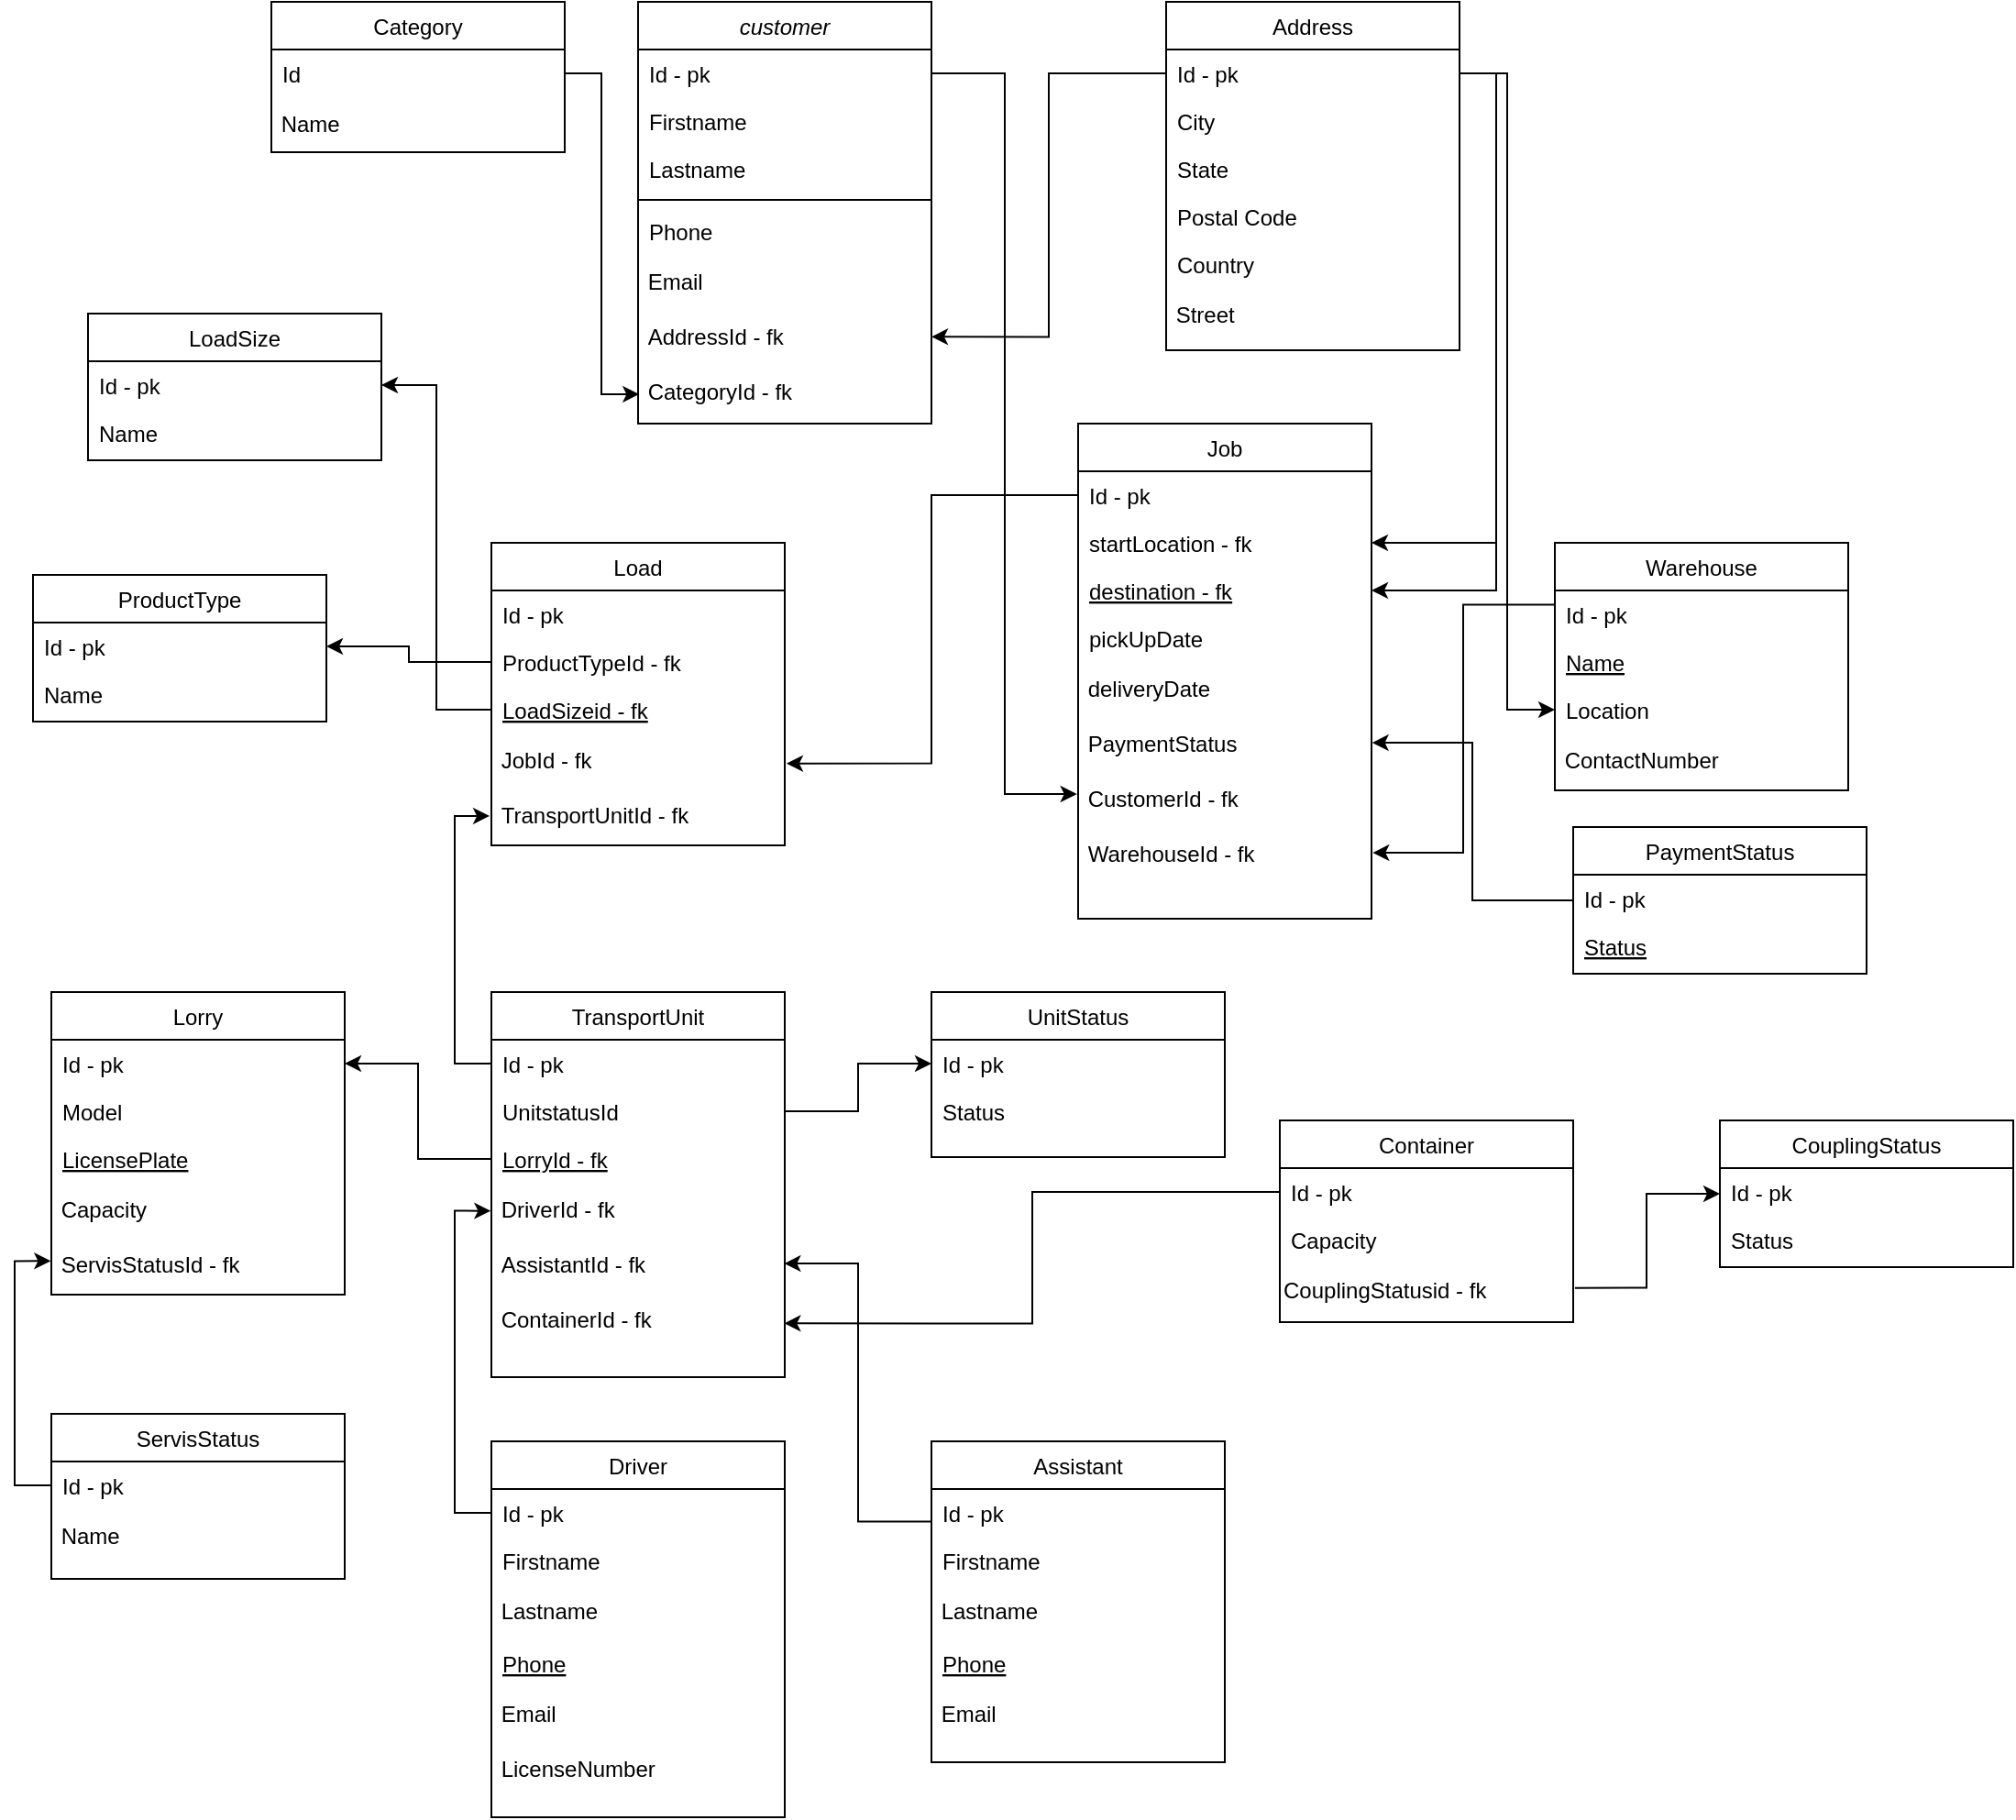<mxfile version="26.0.10">
  <diagram id="C5RBs43oDa-KdzZeNtuy" name="Page-1">
    <mxGraphModel dx="2418" dy="686" grid="1" gridSize="10" guides="1" tooltips="1" connect="1" arrows="1" fold="1" page="1" pageScale="1" pageWidth="827" pageHeight="1169" math="0" shadow="0">
      <root>
        <mxCell id="WIyWlLk6GJQsqaUBKTNV-0" />
        <mxCell id="WIyWlLk6GJQsqaUBKTNV-1" parent="WIyWlLk6GJQsqaUBKTNV-0" />
        <mxCell id="zkfFHV4jXpPFQw0GAbJ--0" value="customer" style="swimlane;fontStyle=2;align=center;verticalAlign=top;childLayout=stackLayout;horizontal=1;startSize=26;horizontalStack=0;resizeParent=1;resizeLast=0;collapsible=1;marginBottom=0;rounded=0;shadow=0;strokeWidth=1;" parent="WIyWlLk6GJQsqaUBKTNV-1" vertex="1">
          <mxGeometry x="220" y="120" width="160" height="230" as="geometry">
            <mxRectangle x="230" y="140" width="160" height="26" as="alternateBounds" />
          </mxGeometry>
        </mxCell>
        <mxCell id="zkfFHV4jXpPFQw0GAbJ--1" value="Id - pk" style="text;align=left;verticalAlign=top;spacingLeft=4;spacingRight=4;overflow=hidden;rotatable=0;points=[[0,0.5],[1,0.5]];portConstraint=eastwest;" parent="zkfFHV4jXpPFQw0GAbJ--0" vertex="1">
          <mxGeometry y="26" width="160" height="26" as="geometry" />
        </mxCell>
        <mxCell id="zkfFHV4jXpPFQw0GAbJ--2" value="Firstname" style="text;align=left;verticalAlign=top;spacingLeft=4;spacingRight=4;overflow=hidden;rotatable=0;points=[[0,0.5],[1,0.5]];portConstraint=eastwest;rounded=0;shadow=0;html=0;" parent="zkfFHV4jXpPFQw0GAbJ--0" vertex="1">
          <mxGeometry y="52" width="160" height="26" as="geometry" />
        </mxCell>
        <mxCell id="zkfFHV4jXpPFQw0GAbJ--3" value="Lastname" style="text;align=left;verticalAlign=top;spacingLeft=4;spacingRight=4;overflow=hidden;rotatable=0;points=[[0,0.5],[1,0.5]];portConstraint=eastwest;rounded=0;shadow=0;html=0;" parent="zkfFHV4jXpPFQw0GAbJ--0" vertex="1">
          <mxGeometry y="78" width="160" height="26" as="geometry" />
        </mxCell>
        <mxCell id="zkfFHV4jXpPFQw0GAbJ--4" value="" style="line;html=1;strokeWidth=1;align=left;verticalAlign=middle;spacingTop=-1;spacingLeft=3;spacingRight=3;rotatable=0;labelPosition=right;points=[];portConstraint=eastwest;" parent="zkfFHV4jXpPFQw0GAbJ--0" vertex="1">
          <mxGeometry y="104" width="160" height="8" as="geometry" />
        </mxCell>
        <mxCell id="zkfFHV4jXpPFQw0GAbJ--5" value="Phone" style="text;align=left;verticalAlign=top;spacingLeft=4;spacingRight=4;overflow=hidden;rotatable=0;points=[[0,0.5],[1,0.5]];portConstraint=eastwest;" parent="zkfFHV4jXpPFQw0GAbJ--0" vertex="1">
          <mxGeometry y="112" width="160" height="26" as="geometry" />
        </mxCell>
        <mxCell id="juiYzophOk_U21NJyqaB-0" value="&amp;nbsp;Email" style="text;html=1;align=left;verticalAlign=middle;resizable=0;points=[];autosize=1;strokeColor=none;fillColor=none;" parent="zkfFHV4jXpPFQw0GAbJ--0" vertex="1">
          <mxGeometry y="138" width="160" height="30" as="geometry" />
        </mxCell>
        <mxCell id="juiYzophOk_U21NJyqaB-4" value="&amp;nbsp;AddressId - fk" style="text;html=1;align=left;verticalAlign=middle;resizable=0;points=[];autosize=1;strokeColor=none;fillColor=none;" parent="zkfFHV4jXpPFQw0GAbJ--0" vertex="1">
          <mxGeometry y="168" width="160" height="30" as="geometry" />
        </mxCell>
        <mxCell id="juiYzophOk_U21NJyqaB-2" value="&amp;nbsp;CategoryId - fk" style="text;html=1;align=left;verticalAlign=middle;resizable=0;points=[];autosize=1;strokeColor=none;fillColor=none;" parent="zkfFHV4jXpPFQw0GAbJ--0" vertex="1">
          <mxGeometry y="198" width="160" height="30" as="geometry" />
        </mxCell>
        <mxCell id="zkfFHV4jXpPFQw0GAbJ--6" value="Job" style="swimlane;fontStyle=0;align=center;verticalAlign=top;childLayout=stackLayout;horizontal=1;startSize=26;horizontalStack=0;resizeParent=1;resizeLast=0;collapsible=1;marginBottom=0;rounded=0;shadow=0;strokeWidth=1;" parent="WIyWlLk6GJQsqaUBKTNV-1" vertex="1">
          <mxGeometry x="460" y="350" width="160" height="270" as="geometry">
            <mxRectangle x="130" y="380" width="160" height="26" as="alternateBounds" />
          </mxGeometry>
        </mxCell>
        <mxCell id="zkfFHV4jXpPFQw0GAbJ--7" value="Id - pk" style="text;align=left;verticalAlign=top;spacingLeft=4;spacingRight=4;overflow=hidden;rotatable=0;points=[[0,0.5],[1,0.5]];portConstraint=eastwest;" parent="zkfFHV4jXpPFQw0GAbJ--6" vertex="1">
          <mxGeometry y="26" width="160" height="26" as="geometry" />
        </mxCell>
        <mxCell id="zkfFHV4jXpPFQw0GAbJ--8" value="startLocation - fk" style="text;align=left;verticalAlign=top;spacingLeft=4;spacingRight=4;overflow=hidden;rotatable=0;points=[[0,0.5],[1,0.5]];portConstraint=eastwest;rounded=0;shadow=0;html=0;" parent="zkfFHV4jXpPFQw0GAbJ--6" vertex="1">
          <mxGeometry y="52" width="160" height="26" as="geometry" />
        </mxCell>
        <mxCell id="zkfFHV4jXpPFQw0GAbJ--10" value="destination - fk" style="text;align=left;verticalAlign=top;spacingLeft=4;spacingRight=4;overflow=hidden;rotatable=0;points=[[0,0.5],[1,0.5]];portConstraint=eastwest;fontStyle=4" parent="zkfFHV4jXpPFQw0GAbJ--6" vertex="1">
          <mxGeometry y="78" width="160" height="26" as="geometry" />
        </mxCell>
        <mxCell id="zkfFHV4jXpPFQw0GAbJ--11" value="pickUpDate" style="text;align=left;verticalAlign=top;spacingLeft=4;spacingRight=4;overflow=hidden;rotatable=0;points=[[0,0.5],[1,0.5]];portConstraint=eastwest;" parent="zkfFHV4jXpPFQw0GAbJ--6" vertex="1">
          <mxGeometry y="104" width="160" height="26" as="geometry" />
        </mxCell>
        <mxCell id="juiYzophOk_U21NJyqaB-10" value="&amp;nbsp;deliveryDate" style="text;html=1;align=left;verticalAlign=middle;resizable=0;points=[];autosize=1;strokeColor=none;fillColor=none;" parent="zkfFHV4jXpPFQw0GAbJ--6" vertex="1">
          <mxGeometry y="130" width="160" height="30" as="geometry" />
        </mxCell>
        <mxCell id="juiYzophOk_U21NJyqaB-12" value="&amp;nbsp;PaymentStatus" style="text;html=1;align=left;verticalAlign=middle;resizable=0;points=[];autosize=1;strokeColor=none;fillColor=none;" parent="zkfFHV4jXpPFQw0GAbJ--6" vertex="1">
          <mxGeometry y="160" width="160" height="30" as="geometry" />
        </mxCell>
        <mxCell id="juiYzophOk_U21NJyqaB-14" value="&amp;nbsp;CustomerId - fk" style="text;html=1;align=left;verticalAlign=middle;resizable=0;points=[];autosize=1;strokeColor=none;fillColor=none;" parent="zkfFHV4jXpPFQw0GAbJ--6" vertex="1">
          <mxGeometry y="190" width="160" height="30" as="geometry" />
        </mxCell>
        <mxCell id="juiYzophOk_U21NJyqaB-16" value="&amp;nbsp;WarehouseId - fk" style="text;html=1;align=left;verticalAlign=middle;resizable=0;points=[];autosize=1;strokeColor=none;fillColor=none;" parent="zkfFHV4jXpPFQw0GAbJ--6" vertex="1">
          <mxGeometry y="220" width="160" height="30" as="geometry" />
        </mxCell>
        <mxCell id="zkfFHV4jXpPFQw0GAbJ--13" value="Category" style="swimlane;fontStyle=0;align=center;verticalAlign=top;childLayout=stackLayout;horizontal=1;startSize=26;horizontalStack=0;resizeParent=1;resizeLast=0;collapsible=1;marginBottom=0;rounded=0;shadow=0;strokeWidth=1;" parent="WIyWlLk6GJQsqaUBKTNV-1" vertex="1">
          <mxGeometry x="20" y="120" width="160" height="82" as="geometry">
            <mxRectangle x="340" y="380" width="170" height="26" as="alternateBounds" />
          </mxGeometry>
        </mxCell>
        <mxCell id="zkfFHV4jXpPFQw0GAbJ--14" value="Id" style="text;align=left;verticalAlign=top;spacingLeft=4;spacingRight=4;overflow=hidden;rotatable=0;points=[[0,0.5],[1,0.5]];portConstraint=eastwest;" parent="zkfFHV4jXpPFQw0GAbJ--13" vertex="1">
          <mxGeometry y="26" width="160" height="26" as="geometry" />
        </mxCell>
        <mxCell id="juiYzophOk_U21NJyqaB-1" value="&amp;nbsp;Name" style="text;html=1;align=left;verticalAlign=middle;resizable=0;points=[];autosize=1;strokeColor=none;fillColor=none;" parent="zkfFHV4jXpPFQw0GAbJ--13" vertex="1">
          <mxGeometry y="52" width="160" height="30" as="geometry" />
        </mxCell>
        <mxCell id="zkfFHV4jXpPFQw0GAbJ--17" value="Address" style="swimlane;fontStyle=0;align=center;verticalAlign=top;childLayout=stackLayout;horizontal=1;startSize=26;horizontalStack=0;resizeParent=1;resizeLast=0;collapsible=1;marginBottom=0;rounded=0;shadow=0;strokeWidth=1;" parent="WIyWlLk6GJQsqaUBKTNV-1" vertex="1">
          <mxGeometry x="508" y="120" width="160" height="190" as="geometry">
            <mxRectangle x="550" y="140" width="160" height="26" as="alternateBounds" />
          </mxGeometry>
        </mxCell>
        <mxCell id="zkfFHV4jXpPFQw0GAbJ--18" value="Id - pk" style="text;align=left;verticalAlign=top;spacingLeft=4;spacingRight=4;overflow=hidden;rotatable=0;points=[[0,0.5],[1,0.5]];portConstraint=eastwest;" parent="zkfFHV4jXpPFQw0GAbJ--17" vertex="1">
          <mxGeometry y="26" width="160" height="26" as="geometry" />
        </mxCell>
        <mxCell id="zkfFHV4jXpPFQw0GAbJ--19" value="City" style="text;align=left;verticalAlign=top;spacingLeft=4;spacingRight=4;overflow=hidden;rotatable=0;points=[[0,0.5],[1,0.5]];portConstraint=eastwest;rounded=0;shadow=0;html=0;" parent="zkfFHV4jXpPFQw0GAbJ--17" vertex="1">
          <mxGeometry y="52" width="160" height="26" as="geometry" />
        </mxCell>
        <mxCell id="zkfFHV4jXpPFQw0GAbJ--20" value="State" style="text;align=left;verticalAlign=top;spacingLeft=4;spacingRight=4;overflow=hidden;rotatable=0;points=[[0,0.5],[1,0.5]];portConstraint=eastwest;rounded=0;shadow=0;html=0;" parent="zkfFHV4jXpPFQw0GAbJ--17" vertex="1">
          <mxGeometry y="78" width="160" height="26" as="geometry" />
        </mxCell>
        <mxCell id="zkfFHV4jXpPFQw0GAbJ--21" value="Postal Code" style="text;align=left;verticalAlign=top;spacingLeft=4;spacingRight=4;overflow=hidden;rotatable=0;points=[[0,0.5],[1,0.5]];portConstraint=eastwest;rounded=0;shadow=0;html=0;" parent="zkfFHV4jXpPFQw0GAbJ--17" vertex="1">
          <mxGeometry y="104" width="160" height="26" as="geometry" />
        </mxCell>
        <mxCell id="zkfFHV4jXpPFQw0GAbJ--22" value="Country" style="text;align=left;verticalAlign=top;spacingLeft=4;spacingRight=4;overflow=hidden;rotatable=0;points=[[0,0.5],[1,0.5]];portConstraint=eastwest;rounded=0;shadow=0;html=0;" parent="zkfFHV4jXpPFQw0GAbJ--17" vertex="1">
          <mxGeometry y="130" width="160" height="26" as="geometry" />
        </mxCell>
        <mxCell id="juiYzophOk_U21NJyqaB-13" value="&amp;nbsp;Street" style="text;html=1;align=left;verticalAlign=middle;resizable=0;points=[];autosize=1;strokeColor=none;fillColor=none;" parent="zkfFHV4jXpPFQw0GAbJ--17" vertex="1">
          <mxGeometry y="156" width="160" height="30" as="geometry" />
        </mxCell>
        <mxCell id="juiYzophOk_U21NJyqaB-6" style="edgeStyle=orthogonalEdgeStyle;rounded=0;orthogonalLoop=1;jettySize=auto;html=1;exitX=1;exitY=0.5;exitDx=0;exitDy=0;entryX=0.004;entryY=0.533;entryDx=0;entryDy=0;entryPerimeter=0;" parent="WIyWlLk6GJQsqaUBKTNV-1" source="zkfFHV4jXpPFQw0GAbJ--14" target="juiYzophOk_U21NJyqaB-2" edge="1">
          <mxGeometry relative="1" as="geometry" />
        </mxCell>
        <mxCell id="juiYzophOk_U21NJyqaB-7" style="edgeStyle=orthogonalEdgeStyle;rounded=0;orthogonalLoop=1;jettySize=auto;html=1;exitX=0;exitY=0.5;exitDx=0;exitDy=0;entryX=1;entryY=0.489;entryDx=0;entryDy=0;entryPerimeter=0;" parent="WIyWlLk6GJQsqaUBKTNV-1" source="zkfFHV4jXpPFQw0GAbJ--18" target="juiYzophOk_U21NJyqaB-4" edge="1">
          <mxGeometry relative="1" as="geometry" />
        </mxCell>
        <mxCell id="juiYzophOk_U21NJyqaB-8" style="edgeStyle=orthogonalEdgeStyle;rounded=0;orthogonalLoop=1;jettySize=auto;html=1;exitX=1;exitY=0.5;exitDx=0;exitDy=0;entryX=1;entryY=0.5;entryDx=0;entryDy=0;" parent="WIyWlLk6GJQsqaUBKTNV-1" source="zkfFHV4jXpPFQw0GAbJ--18" target="zkfFHV4jXpPFQw0GAbJ--8" edge="1">
          <mxGeometry relative="1" as="geometry" />
        </mxCell>
        <mxCell id="juiYzophOk_U21NJyqaB-9" style="edgeStyle=orthogonalEdgeStyle;rounded=0;orthogonalLoop=1;jettySize=auto;html=1;exitX=1;exitY=0.5;exitDx=0;exitDy=0;entryX=1;entryY=0.5;entryDx=0;entryDy=0;" parent="WIyWlLk6GJQsqaUBKTNV-1" source="zkfFHV4jXpPFQw0GAbJ--18" target="zkfFHV4jXpPFQw0GAbJ--10" edge="1">
          <mxGeometry relative="1" as="geometry" />
        </mxCell>
        <mxCell id="juiYzophOk_U21NJyqaB-15" style="edgeStyle=orthogonalEdgeStyle;rounded=0;orthogonalLoop=1;jettySize=auto;html=1;exitX=1;exitY=0.5;exitDx=0;exitDy=0;entryX=-0.004;entryY=0.4;entryDx=0;entryDy=0;entryPerimeter=0;" parent="WIyWlLk6GJQsqaUBKTNV-1" source="zkfFHV4jXpPFQw0GAbJ--1" target="juiYzophOk_U21NJyqaB-14" edge="1">
          <mxGeometry relative="1" as="geometry" />
        </mxCell>
        <mxCell id="juiYzophOk_U21NJyqaB-17" value="Warehouse" style="swimlane;fontStyle=0;align=center;verticalAlign=top;childLayout=stackLayout;horizontal=1;startSize=26;horizontalStack=0;resizeParent=1;resizeLast=0;collapsible=1;marginBottom=0;rounded=0;shadow=0;strokeWidth=1;" parent="WIyWlLk6GJQsqaUBKTNV-1" vertex="1">
          <mxGeometry x="720" y="415" width="160" height="135" as="geometry">
            <mxRectangle x="130" y="380" width="160" height="26" as="alternateBounds" />
          </mxGeometry>
        </mxCell>
        <mxCell id="juiYzophOk_U21NJyqaB-19" value="Id - pk" style="text;align=left;verticalAlign=top;spacingLeft=4;spacingRight=4;overflow=hidden;rotatable=0;points=[[0,0.5],[1,0.5]];portConstraint=eastwest;rounded=0;shadow=0;html=0;" parent="juiYzophOk_U21NJyqaB-17" vertex="1">
          <mxGeometry y="26" width="160" height="26" as="geometry" />
        </mxCell>
        <mxCell id="juiYzophOk_U21NJyqaB-20" value="Name" style="text;align=left;verticalAlign=top;spacingLeft=4;spacingRight=4;overflow=hidden;rotatable=0;points=[[0,0.5],[1,0.5]];portConstraint=eastwest;fontStyle=4" parent="juiYzophOk_U21NJyqaB-17" vertex="1">
          <mxGeometry y="52" width="160" height="26" as="geometry" />
        </mxCell>
        <mxCell id="juiYzophOk_U21NJyqaB-21" value="Location" style="text;align=left;verticalAlign=top;spacingLeft=4;spacingRight=4;overflow=hidden;rotatable=0;points=[[0,0.5],[1,0.5]];portConstraint=eastwest;" parent="juiYzophOk_U21NJyqaB-17" vertex="1">
          <mxGeometry y="78" width="160" height="26" as="geometry" />
        </mxCell>
        <mxCell id="juiYzophOk_U21NJyqaB-23" value="&amp;nbsp;ContactNumber" style="text;html=1;align=left;verticalAlign=middle;resizable=0;points=[];autosize=1;strokeColor=none;fillColor=none;" parent="juiYzophOk_U21NJyqaB-17" vertex="1">
          <mxGeometry y="104" width="160" height="30" as="geometry" />
        </mxCell>
        <mxCell id="juiYzophOk_U21NJyqaB-30" style="edgeStyle=orthogonalEdgeStyle;rounded=0;orthogonalLoop=1;jettySize=auto;html=1;exitX=0;exitY=0.25;exitDx=0;exitDy=0;entryX=1.004;entryY=0.467;entryDx=0;entryDy=0;entryPerimeter=0;" parent="WIyWlLk6GJQsqaUBKTNV-1" source="juiYzophOk_U21NJyqaB-17" target="juiYzophOk_U21NJyqaB-16" edge="1">
          <mxGeometry relative="1" as="geometry" />
        </mxCell>
        <mxCell id="juiYzophOk_U21NJyqaB-31" style="edgeStyle=orthogonalEdgeStyle;rounded=0;orthogonalLoop=1;jettySize=auto;html=1;exitX=1;exitY=0.5;exitDx=0;exitDy=0;entryX=0;entryY=0.5;entryDx=0;entryDy=0;" parent="WIyWlLk6GJQsqaUBKTNV-1" source="zkfFHV4jXpPFQw0GAbJ--18" target="juiYzophOk_U21NJyqaB-21" edge="1">
          <mxGeometry relative="1" as="geometry" />
        </mxCell>
        <mxCell id="juiYzophOk_U21NJyqaB-32" value="Load" style="swimlane;fontStyle=0;align=center;verticalAlign=top;childLayout=stackLayout;horizontal=1;startSize=26;horizontalStack=0;resizeParent=1;resizeLast=0;collapsible=1;marginBottom=0;rounded=0;shadow=0;strokeWidth=1;" parent="WIyWlLk6GJQsqaUBKTNV-1" vertex="1">
          <mxGeometry x="140" y="415" width="160" height="165" as="geometry">
            <mxRectangle x="130" y="380" width="160" height="26" as="alternateBounds" />
          </mxGeometry>
        </mxCell>
        <mxCell id="juiYzophOk_U21NJyqaB-33" value="Id - pk" style="text;align=left;verticalAlign=top;spacingLeft=4;spacingRight=4;overflow=hidden;rotatable=0;points=[[0,0.5],[1,0.5]];portConstraint=eastwest;" parent="juiYzophOk_U21NJyqaB-32" vertex="1">
          <mxGeometry y="26" width="160" height="26" as="geometry" />
        </mxCell>
        <mxCell id="juiYzophOk_U21NJyqaB-34" value="ProductTypeId - fk" style="text;align=left;verticalAlign=top;spacingLeft=4;spacingRight=4;overflow=hidden;rotatable=0;points=[[0,0.5],[1,0.5]];portConstraint=eastwest;rounded=0;shadow=0;html=0;" parent="juiYzophOk_U21NJyqaB-32" vertex="1">
          <mxGeometry y="52" width="160" height="26" as="geometry" />
        </mxCell>
        <mxCell id="juiYzophOk_U21NJyqaB-35" value="LoadSizeid - fk" style="text;align=left;verticalAlign=top;spacingLeft=4;spacingRight=4;overflow=hidden;rotatable=0;points=[[0,0.5],[1,0.5]];portConstraint=eastwest;fontStyle=4" parent="juiYzophOk_U21NJyqaB-32" vertex="1">
          <mxGeometry y="78" width="160" height="26" as="geometry" />
        </mxCell>
        <mxCell id="juiYzophOk_U21NJyqaB-55" value="&amp;nbsp;JobId - fk" style="text;html=1;align=left;verticalAlign=middle;resizable=0;points=[];autosize=1;strokeColor=none;fillColor=none;" parent="juiYzophOk_U21NJyqaB-32" vertex="1">
          <mxGeometry y="104" width="160" height="30" as="geometry" />
        </mxCell>
        <mxCell id="juiYzophOk_U21NJyqaB-58" value="&amp;nbsp;TransportUnitId - fk" style="text;html=1;align=left;verticalAlign=middle;resizable=0;points=[];autosize=1;strokeColor=none;fillColor=none;" parent="juiYzophOk_U21NJyqaB-32" vertex="1">
          <mxGeometry y="134" width="160" height="30" as="geometry" />
        </mxCell>
        <mxCell id="juiYzophOk_U21NJyqaB-42" value="ProductType" style="swimlane;fontStyle=0;align=center;verticalAlign=top;childLayout=stackLayout;horizontal=1;startSize=26;horizontalStack=0;resizeParent=1;resizeLast=0;collapsible=1;marginBottom=0;rounded=0;shadow=0;strokeWidth=1;" parent="WIyWlLk6GJQsqaUBKTNV-1" vertex="1">
          <mxGeometry x="-110" y="432.5" width="160" height="80" as="geometry">
            <mxRectangle x="130" y="380" width="160" height="26" as="alternateBounds" />
          </mxGeometry>
        </mxCell>
        <mxCell id="juiYzophOk_U21NJyqaB-43" value="Id - pk" style="text;align=left;verticalAlign=top;spacingLeft=4;spacingRight=4;overflow=hidden;rotatable=0;points=[[0,0.5],[1,0.5]];portConstraint=eastwest;" parent="juiYzophOk_U21NJyqaB-42" vertex="1">
          <mxGeometry y="26" width="160" height="26" as="geometry" />
        </mxCell>
        <mxCell id="juiYzophOk_U21NJyqaB-44" value="Name" style="text;align=left;verticalAlign=top;spacingLeft=4;spacingRight=4;overflow=hidden;rotatable=0;points=[[0,0.5],[1,0.5]];portConstraint=eastwest;rounded=0;shadow=0;html=0;" parent="juiYzophOk_U21NJyqaB-42" vertex="1">
          <mxGeometry y="52" width="160" height="26" as="geometry" />
        </mxCell>
        <mxCell id="juiYzophOk_U21NJyqaB-48" style="edgeStyle=orthogonalEdgeStyle;rounded=0;orthogonalLoop=1;jettySize=auto;html=1;exitX=0;exitY=0.5;exitDx=0;exitDy=0;entryX=1;entryY=0.5;entryDx=0;entryDy=0;" parent="WIyWlLk6GJQsqaUBKTNV-1" source="juiYzophOk_U21NJyqaB-34" target="juiYzophOk_U21NJyqaB-43" edge="1">
          <mxGeometry relative="1" as="geometry" />
        </mxCell>
        <mxCell id="juiYzophOk_U21NJyqaB-49" value="LoadSize" style="swimlane;fontStyle=0;align=center;verticalAlign=top;childLayout=stackLayout;horizontal=1;startSize=26;horizontalStack=0;resizeParent=1;resizeLast=0;collapsible=1;marginBottom=0;rounded=0;shadow=0;strokeWidth=1;" parent="WIyWlLk6GJQsqaUBKTNV-1" vertex="1">
          <mxGeometry x="-80" y="290" width="160" height="80" as="geometry">
            <mxRectangle x="130" y="380" width="160" height="26" as="alternateBounds" />
          </mxGeometry>
        </mxCell>
        <mxCell id="juiYzophOk_U21NJyqaB-50" value="Id - pk" style="text;align=left;verticalAlign=top;spacingLeft=4;spacingRight=4;overflow=hidden;rotatable=0;points=[[0,0.5],[1,0.5]];portConstraint=eastwest;" parent="juiYzophOk_U21NJyqaB-49" vertex="1">
          <mxGeometry y="26" width="160" height="26" as="geometry" />
        </mxCell>
        <mxCell id="juiYzophOk_U21NJyqaB-51" value="Name" style="text;align=left;verticalAlign=top;spacingLeft=4;spacingRight=4;overflow=hidden;rotatable=0;points=[[0,0.5],[1,0.5]];portConstraint=eastwest;rounded=0;shadow=0;html=0;" parent="juiYzophOk_U21NJyqaB-49" vertex="1">
          <mxGeometry y="52" width="160" height="26" as="geometry" />
        </mxCell>
        <mxCell id="juiYzophOk_U21NJyqaB-56" style="edgeStyle=orthogonalEdgeStyle;rounded=0;orthogonalLoop=1;jettySize=auto;html=1;exitX=0;exitY=0.5;exitDx=0;exitDy=0;entryX=1.006;entryY=0.544;entryDx=0;entryDy=0;entryPerimeter=0;" parent="WIyWlLk6GJQsqaUBKTNV-1" source="zkfFHV4jXpPFQw0GAbJ--7" target="juiYzophOk_U21NJyqaB-55" edge="1">
          <mxGeometry relative="1" as="geometry" />
        </mxCell>
        <mxCell id="juiYzophOk_U21NJyqaB-57" style="edgeStyle=orthogonalEdgeStyle;rounded=0;orthogonalLoop=1;jettySize=auto;html=1;exitX=0;exitY=0.5;exitDx=0;exitDy=0;entryX=1;entryY=0.5;entryDx=0;entryDy=0;" parent="WIyWlLk6GJQsqaUBKTNV-1" source="juiYzophOk_U21NJyqaB-35" target="juiYzophOk_U21NJyqaB-50" edge="1">
          <mxGeometry relative="1" as="geometry" />
        </mxCell>
        <mxCell id="juiYzophOk_U21NJyqaB-60" value="TransportUnit" style="swimlane;fontStyle=0;align=center;verticalAlign=top;childLayout=stackLayout;horizontal=1;startSize=26;horizontalStack=0;resizeParent=1;resizeLast=0;collapsible=1;marginBottom=0;rounded=0;shadow=0;strokeWidth=1;" parent="WIyWlLk6GJQsqaUBKTNV-1" vertex="1">
          <mxGeometry x="140" y="660" width="160" height="210" as="geometry">
            <mxRectangle x="130" y="380" width="160" height="26" as="alternateBounds" />
          </mxGeometry>
        </mxCell>
        <mxCell id="juiYzophOk_U21NJyqaB-61" value="Id - pk" style="text;align=left;verticalAlign=top;spacingLeft=4;spacingRight=4;overflow=hidden;rotatable=0;points=[[0,0.5],[1,0.5]];portConstraint=eastwest;" parent="juiYzophOk_U21NJyqaB-60" vertex="1">
          <mxGeometry y="26" width="160" height="26" as="geometry" />
        </mxCell>
        <mxCell id="juiYzophOk_U21NJyqaB-62" value="UnitstatusId" style="text;align=left;verticalAlign=top;spacingLeft=4;spacingRight=4;overflow=hidden;rotatable=0;points=[[0,0.5],[1,0.5]];portConstraint=eastwest;rounded=0;shadow=0;html=0;" parent="juiYzophOk_U21NJyqaB-60" vertex="1">
          <mxGeometry y="52" width="160" height="26" as="geometry" />
        </mxCell>
        <mxCell id="juiYzophOk_U21NJyqaB-63" value="LorryId - fk" style="text;align=left;verticalAlign=top;spacingLeft=4;spacingRight=4;overflow=hidden;rotatable=0;points=[[0,0.5],[1,0.5]];portConstraint=eastwest;fontStyle=4" parent="juiYzophOk_U21NJyqaB-60" vertex="1">
          <mxGeometry y="78" width="160" height="26" as="geometry" />
        </mxCell>
        <mxCell id="juiYzophOk_U21NJyqaB-64" value="&amp;nbsp;DriverId - fk" style="text;html=1;align=left;verticalAlign=middle;resizable=0;points=[];autosize=1;strokeColor=none;fillColor=none;" parent="juiYzophOk_U21NJyqaB-60" vertex="1">
          <mxGeometry y="104" width="160" height="30" as="geometry" />
        </mxCell>
        <mxCell id="juiYzophOk_U21NJyqaB-65" value="&amp;nbsp;AssistantId - fk" style="text;html=1;align=left;verticalAlign=middle;resizable=0;points=[];autosize=1;strokeColor=none;fillColor=none;" parent="juiYzophOk_U21NJyqaB-60" vertex="1">
          <mxGeometry y="134" width="160" height="30" as="geometry" />
        </mxCell>
        <mxCell id="juiYzophOk_U21NJyqaB-123" value="&amp;nbsp;ContainerId - fk" style="text;html=1;align=left;verticalAlign=middle;resizable=0;points=[];autosize=1;strokeColor=none;fillColor=none;" parent="juiYzophOk_U21NJyqaB-60" vertex="1">
          <mxGeometry y="164" width="160" height="30" as="geometry" />
        </mxCell>
        <mxCell id="juiYzophOk_U21NJyqaB-67" value="UnitStatus" style="swimlane;fontStyle=0;align=center;verticalAlign=top;childLayout=stackLayout;horizontal=1;startSize=26;horizontalStack=0;resizeParent=1;resizeLast=0;collapsible=1;marginBottom=0;rounded=0;shadow=0;strokeWidth=1;" parent="WIyWlLk6GJQsqaUBKTNV-1" vertex="1">
          <mxGeometry x="380" y="660" width="160" height="90" as="geometry">
            <mxRectangle x="130" y="380" width="160" height="26" as="alternateBounds" />
          </mxGeometry>
        </mxCell>
        <mxCell id="juiYzophOk_U21NJyqaB-68" value="Id - pk" style="text;align=left;verticalAlign=top;spacingLeft=4;spacingRight=4;overflow=hidden;rotatable=0;points=[[0,0.5],[1,0.5]];portConstraint=eastwest;" parent="juiYzophOk_U21NJyqaB-67" vertex="1">
          <mxGeometry y="26" width="160" height="26" as="geometry" />
        </mxCell>
        <mxCell id="juiYzophOk_U21NJyqaB-69" value="Status" style="text;align=left;verticalAlign=top;spacingLeft=4;spacingRight=4;overflow=hidden;rotatable=0;points=[[0,0.5],[1,0.5]];portConstraint=eastwest;rounded=0;shadow=0;html=0;" parent="juiYzophOk_U21NJyqaB-67" vertex="1">
          <mxGeometry y="52" width="160" height="26" as="geometry" />
        </mxCell>
        <mxCell id="juiYzophOk_U21NJyqaB-74" style="edgeStyle=orthogonalEdgeStyle;rounded=0;orthogonalLoop=1;jettySize=auto;html=1;exitX=1;exitY=0.5;exitDx=0;exitDy=0;entryX=0;entryY=0.5;entryDx=0;entryDy=0;" parent="WIyWlLk6GJQsqaUBKTNV-1" source="juiYzophOk_U21NJyqaB-62" target="juiYzophOk_U21NJyqaB-68" edge="1">
          <mxGeometry relative="1" as="geometry" />
        </mxCell>
        <mxCell id="juiYzophOk_U21NJyqaB-76" value="Lorry" style="swimlane;fontStyle=0;align=center;verticalAlign=top;childLayout=stackLayout;horizontal=1;startSize=26;horizontalStack=0;resizeParent=1;resizeLast=0;collapsible=1;marginBottom=0;rounded=0;shadow=0;strokeWidth=1;" parent="WIyWlLk6GJQsqaUBKTNV-1" vertex="1">
          <mxGeometry x="-100" y="660" width="160" height="165" as="geometry">
            <mxRectangle x="130" y="380" width="160" height="26" as="alternateBounds" />
          </mxGeometry>
        </mxCell>
        <mxCell id="juiYzophOk_U21NJyqaB-77" value="Id - pk" style="text;align=left;verticalAlign=top;spacingLeft=4;spacingRight=4;overflow=hidden;rotatable=0;points=[[0,0.5],[1,0.5]];portConstraint=eastwest;" parent="juiYzophOk_U21NJyqaB-76" vertex="1">
          <mxGeometry y="26" width="160" height="26" as="geometry" />
        </mxCell>
        <mxCell id="juiYzophOk_U21NJyqaB-78" value="Model" style="text;align=left;verticalAlign=top;spacingLeft=4;spacingRight=4;overflow=hidden;rotatable=0;points=[[0,0.5],[1,0.5]];portConstraint=eastwest;rounded=0;shadow=0;html=0;" parent="juiYzophOk_U21NJyqaB-76" vertex="1">
          <mxGeometry y="52" width="160" height="26" as="geometry" />
        </mxCell>
        <mxCell id="juiYzophOk_U21NJyqaB-79" value="LicensePlate" style="text;align=left;verticalAlign=top;spacingLeft=4;spacingRight=4;overflow=hidden;rotatable=0;points=[[0,0.5],[1,0.5]];portConstraint=eastwest;fontStyle=4" parent="juiYzophOk_U21NJyqaB-76" vertex="1">
          <mxGeometry y="78" width="160" height="26" as="geometry" />
        </mxCell>
        <mxCell id="juiYzophOk_U21NJyqaB-80" value="&amp;nbsp;Capacity" style="text;html=1;align=left;verticalAlign=middle;resizable=0;points=[];autosize=1;strokeColor=none;fillColor=none;" parent="juiYzophOk_U21NJyqaB-76" vertex="1">
          <mxGeometry y="104" width="160" height="30" as="geometry" />
        </mxCell>
        <mxCell id="juiYzophOk_U21NJyqaB-81" value="&amp;nbsp;ServisStatusId - fk" style="text;html=1;align=left;verticalAlign=middle;resizable=0;points=[];autosize=1;strokeColor=none;fillColor=none;" parent="juiYzophOk_U21NJyqaB-76" vertex="1">
          <mxGeometry y="134" width="160" height="30" as="geometry" />
        </mxCell>
        <mxCell id="juiYzophOk_U21NJyqaB-83" value="ServisStatus" style="swimlane;fontStyle=0;align=center;verticalAlign=top;childLayout=stackLayout;horizontal=1;startSize=26;horizontalStack=0;resizeParent=1;resizeLast=0;collapsible=1;marginBottom=0;rounded=0;shadow=0;strokeWidth=1;" parent="WIyWlLk6GJQsqaUBKTNV-1" vertex="1">
          <mxGeometry x="-100" y="890" width="160" height="90" as="geometry">
            <mxRectangle x="130" y="380" width="160" height="26" as="alternateBounds" />
          </mxGeometry>
        </mxCell>
        <mxCell id="juiYzophOk_U21NJyqaB-84" value="Id - pk" style="text;align=left;verticalAlign=top;spacingLeft=4;spacingRight=4;overflow=hidden;rotatable=0;points=[[0,0.5],[1,0.5]];portConstraint=eastwest;" parent="juiYzophOk_U21NJyqaB-83" vertex="1">
          <mxGeometry y="26" width="160" height="26" as="geometry" />
        </mxCell>
        <mxCell id="juiYzophOk_U21NJyqaB-88" value="&amp;nbsp;Name" style="text;html=1;align=left;verticalAlign=middle;resizable=0;points=[];autosize=1;strokeColor=none;fillColor=none;" parent="juiYzophOk_U21NJyqaB-83" vertex="1">
          <mxGeometry y="52" width="160" height="30" as="geometry" />
        </mxCell>
        <mxCell id="juiYzophOk_U21NJyqaB-90" style="edgeStyle=orthogonalEdgeStyle;rounded=0;orthogonalLoop=1;jettySize=auto;html=1;exitX=0;exitY=0.5;exitDx=0;exitDy=0;entryX=-0.002;entryY=0.422;entryDx=0;entryDy=0;entryPerimeter=0;" parent="WIyWlLk6GJQsqaUBKTNV-1" source="juiYzophOk_U21NJyqaB-84" target="juiYzophOk_U21NJyqaB-81" edge="1">
          <mxGeometry relative="1" as="geometry" />
        </mxCell>
        <mxCell id="juiYzophOk_U21NJyqaB-91" value="Driver" style="swimlane;fontStyle=0;align=center;verticalAlign=top;childLayout=stackLayout;horizontal=1;startSize=26;horizontalStack=0;resizeParent=1;resizeLast=0;collapsible=1;marginBottom=0;rounded=0;shadow=0;strokeWidth=1;" parent="WIyWlLk6GJQsqaUBKTNV-1" vertex="1">
          <mxGeometry x="140" y="905" width="160" height="205" as="geometry">
            <mxRectangle x="130" y="380" width="160" height="26" as="alternateBounds" />
          </mxGeometry>
        </mxCell>
        <mxCell id="juiYzophOk_U21NJyqaB-92" value="Id - pk" style="text;align=left;verticalAlign=top;spacingLeft=4;spacingRight=4;overflow=hidden;rotatable=0;points=[[0,0.5],[1,0.5]];portConstraint=eastwest;" parent="juiYzophOk_U21NJyqaB-91" vertex="1">
          <mxGeometry y="26" width="160" height="26" as="geometry" />
        </mxCell>
        <mxCell id="juiYzophOk_U21NJyqaB-93" value="Firstname" style="text;align=left;verticalAlign=top;spacingLeft=4;spacingRight=4;overflow=hidden;rotatable=0;points=[[0,0.5],[1,0.5]];portConstraint=eastwest;rounded=0;shadow=0;html=0;" parent="juiYzophOk_U21NJyqaB-91" vertex="1">
          <mxGeometry y="52" width="160" height="26" as="geometry" />
        </mxCell>
        <mxCell id="juiYzophOk_U21NJyqaB-100" value="&amp;nbsp;Lastname" style="text;html=1;align=left;verticalAlign=middle;resizable=0;points=[];autosize=1;strokeColor=none;fillColor=none;" parent="juiYzophOk_U21NJyqaB-91" vertex="1">
          <mxGeometry y="78" width="160" height="30" as="geometry" />
        </mxCell>
        <mxCell id="juiYzophOk_U21NJyqaB-94" value="Phone" style="text;align=left;verticalAlign=top;spacingLeft=4;spacingRight=4;overflow=hidden;rotatable=0;points=[[0,0.5],[1,0.5]];portConstraint=eastwest;fontStyle=4" parent="juiYzophOk_U21NJyqaB-91" vertex="1">
          <mxGeometry y="108" width="160" height="26" as="geometry" />
        </mxCell>
        <mxCell id="juiYzophOk_U21NJyqaB-95" value="&amp;nbsp;Email" style="text;html=1;align=left;verticalAlign=middle;resizable=0;points=[];autosize=1;strokeColor=none;fillColor=none;" parent="juiYzophOk_U21NJyqaB-91" vertex="1">
          <mxGeometry y="134" width="160" height="30" as="geometry" />
        </mxCell>
        <mxCell id="juiYzophOk_U21NJyqaB-96" value="&amp;nbsp;LicenseNumber" style="text;html=1;align=left;verticalAlign=middle;resizable=0;points=[];autosize=1;strokeColor=none;fillColor=none;" parent="juiYzophOk_U21NJyqaB-91" vertex="1">
          <mxGeometry y="164" width="160" height="30" as="geometry" />
        </mxCell>
        <mxCell id="juiYzophOk_U21NJyqaB-98" style="edgeStyle=orthogonalEdgeStyle;rounded=0;orthogonalLoop=1;jettySize=auto;html=1;exitX=0;exitY=0.5;exitDx=0;exitDy=0;entryX=1;entryY=0.5;entryDx=0;entryDy=0;" parent="WIyWlLk6GJQsqaUBKTNV-1" source="juiYzophOk_U21NJyqaB-63" target="juiYzophOk_U21NJyqaB-77" edge="1">
          <mxGeometry relative="1" as="geometry" />
        </mxCell>
        <mxCell id="juiYzophOk_U21NJyqaB-99" style="edgeStyle=orthogonalEdgeStyle;rounded=0;orthogonalLoop=1;jettySize=auto;html=1;exitX=0;exitY=0.5;exitDx=0;exitDy=0;entryX=-0.002;entryY=0.511;entryDx=0;entryDy=0;entryPerimeter=0;" parent="WIyWlLk6GJQsqaUBKTNV-1" source="juiYzophOk_U21NJyqaB-92" target="juiYzophOk_U21NJyqaB-64" edge="1">
          <mxGeometry relative="1" as="geometry" />
        </mxCell>
        <mxCell id="juiYzophOk_U21NJyqaB-101" value="Assistant" style="swimlane;fontStyle=0;align=center;verticalAlign=top;childLayout=stackLayout;horizontal=1;startSize=26;horizontalStack=0;resizeParent=1;resizeLast=0;collapsible=1;marginBottom=0;rounded=0;shadow=0;strokeWidth=1;" parent="WIyWlLk6GJQsqaUBKTNV-1" vertex="1">
          <mxGeometry x="380" y="905" width="160" height="175" as="geometry">
            <mxRectangle x="130" y="380" width="160" height="26" as="alternateBounds" />
          </mxGeometry>
        </mxCell>
        <mxCell id="juiYzophOk_U21NJyqaB-102" value="Id - pk" style="text;align=left;verticalAlign=top;spacingLeft=4;spacingRight=4;overflow=hidden;rotatable=0;points=[[0,0.5],[1,0.5]];portConstraint=eastwest;" parent="juiYzophOk_U21NJyqaB-101" vertex="1">
          <mxGeometry y="26" width="160" height="26" as="geometry" />
        </mxCell>
        <mxCell id="juiYzophOk_U21NJyqaB-103" value="Firstname" style="text;align=left;verticalAlign=top;spacingLeft=4;spacingRight=4;overflow=hidden;rotatable=0;points=[[0,0.5],[1,0.5]];portConstraint=eastwest;rounded=0;shadow=0;html=0;" parent="juiYzophOk_U21NJyqaB-101" vertex="1">
          <mxGeometry y="52" width="160" height="26" as="geometry" />
        </mxCell>
        <mxCell id="juiYzophOk_U21NJyqaB-104" value="&amp;nbsp;Lastname" style="text;html=1;align=left;verticalAlign=middle;resizable=0;points=[];autosize=1;strokeColor=none;fillColor=none;" parent="juiYzophOk_U21NJyqaB-101" vertex="1">
          <mxGeometry y="78" width="160" height="30" as="geometry" />
        </mxCell>
        <mxCell id="juiYzophOk_U21NJyqaB-105" value="Phone" style="text;align=left;verticalAlign=top;spacingLeft=4;spacingRight=4;overflow=hidden;rotatable=0;points=[[0,0.5],[1,0.5]];portConstraint=eastwest;fontStyle=4" parent="juiYzophOk_U21NJyqaB-101" vertex="1">
          <mxGeometry y="108" width="160" height="26" as="geometry" />
        </mxCell>
        <mxCell id="juiYzophOk_U21NJyqaB-106" value="&amp;nbsp;Email" style="text;html=1;align=left;verticalAlign=middle;resizable=0;points=[];autosize=1;strokeColor=none;fillColor=none;" parent="juiYzophOk_U21NJyqaB-101" vertex="1">
          <mxGeometry y="134" width="160" height="30" as="geometry" />
        </mxCell>
        <mxCell id="juiYzophOk_U21NJyqaB-121" value="" style="edgeStyle=orthogonalEdgeStyle;rounded=0;orthogonalLoop=1;jettySize=auto;html=1;exitX=1.006;exitY=0.444;exitDx=0;exitDy=0;exitPerimeter=0;" parent="WIyWlLk6GJQsqaUBKTNV-1" source="juiYzophOk_U21NJyqaB-112" target="juiYzophOk_U21NJyqaB-117" edge="1">
          <mxGeometry relative="1" as="geometry" />
        </mxCell>
        <mxCell id="juiYzophOk_U21NJyqaB-109" value="Container" style="swimlane;fontStyle=0;align=center;verticalAlign=top;childLayout=stackLayout;horizontal=1;startSize=26;horizontalStack=0;resizeParent=1;resizeLast=0;collapsible=1;marginBottom=0;rounded=0;shadow=0;strokeWidth=1;" parent="WIyWlLk6GJQsqaUBKTNV-1" vertex="1">
          <mxGeometry x="570" y="730" width="160" height="110" as="geometry">
            <mxRectangle x="130" y="380" width="160" height="26" as="alternateBounds" />
          </mxGeometry>
        </mxCell>
        <mxCell id="juiYzophOk_U21NJyqaB-110" value="Id - pk" style="text;align=left;verticalAlign=top;spacingLeft=4;spacingRight=4;overflow=hidden;rotatable=0;points=[[0,0.5],[1,0.5]];portConstraint=eastwest;" parent="juiYzophOk_U21NJyqaB-109" vertex="1">
          <mxGeometry y="26" width="160" height="26" as="geometry" />
        </mxCell>
        <mxCell id="juiYzophOk_U21NJyqaB-111" value="Capacity" style="text;align=left;verticalAlign=top;spacingLeft=4;spacingRight=4;overflow=hidden;rotatable=0;points=[[0,0.5],[1,0.5]];portConstraint=eastwest;rounded=0;shadow=0;html=0;" parent="juiYzophOk_U21NJyqaB-109" vertex="1">
          <mxGeometry y="52" width="160" height="26" as="geometry" />
        </mxCell>
        <mxCell id="juiYzophOk_U21NJyqaB-112" value="CouplingStatusid - fk" style="text;html=1;align=left;verticalAlign=middle;resizable=0;points=[];autosize=1;strokeColor=none;fillColor=none;" parent="juiYzophOk_U21NJyqaB-109" vertex="1">
          <mxGeometry y="78" width="160" height="30" as="geometry" />
        </mxCell>
        <mxCell id="juiYzophOk_U21NJyqaB-117" value="CouplingStatus" style="swimlane;fontStyle=0;align=center;verticalAlign=top;childLayout=stackLayout;horizontal=1;startSize=26;horizontalStack=0;resizeParent=1;resizeLast=0;collapsible=1;marginBottom=0;rounded=0;shadow=0;strokeWidth=1;" parent="WIyWlLk6GJQsqaUBKTNV-1" vertex="1">
          <mxGeometry x="810" y="730" width="160" height="80" as="geometry">
            <mxRectangle x="130" y="380" width="160" height="26" as="alternateBounds" />
          </mxGeometry>
        </mxCell>
        <mxCell id="juiYzophOk_U21NJyqaB-118" value="Id - pk" style="text;align=left;verticalAlign=top;spacingLeft=4;spacingRight=4;overflow=hidden;rotatable=0;points=[[0,0.5],[1,0.5]];portConstraint=eastwest;" parent="juiYzophOk_U21NJyqaB-117" vertex="1">
          <mxGeometry y="26" width="160" height="26" as="geometry" />
        </mxCell>
        <mxCell id="juiYzophOk_U21NJyqaB-119" value="Status" style="text;align=left;verticalAlign=top;spacingLeft=4;spacingRight=4;overflow=hidden;rotatable=0;points=[[0,0.5],[1,0.5]];portConstraint=eastwest;rounded=0;shadow=0;html=0;" parent="juiYzophOk_U21NJyqaB-117" vertex="1">
          <mxGeometry y="52" width="160" height="26" as="geometry" />
        </mxCell>
        <mxCell id="juiYzophOk_U21NJyqaB-124" style="edgeStyle=orthogonalEdgeStyle;rounded=0;orthogonalLoop=1;jettySize=auto;html=1;exitX=0;exitY=0.25;exitDx=0;exitDy=0;entryX=0.998;entryY=0.467;entryDx=0;entryDy=0;entryPerimeter=0;" parent="WIyWlLk6GJQsqaUBKTNV-1" source="juiYzophOk_U21NJyqaB-101" target="juiYzophOk_U21NJyqaB-65" edge="1">
          <mxGeometry relative="1" as="geometry" />
        </mxCell>
        <mxCell id="juiYzophOk_U21NJyqaB-125" style="edgeStyle=orthogonalEdgeStyle;rounded=0;orthogonalLoop=1;jettySize=auto;html=1;exitX=0;exitY=0.5;exitDx=0;exitDy=0;entryX=0.998;entryY=0.556;entryDx=0;entryDy=0;entryPerimeter=0;" parent="WIyWlLk6GJQsqaUBKTNV-1" source="juiYzophOk_U21NJyqaB-110" target="juiYzophOk_U21NJyqaB-123" edge="1">
          <mxGeometry relative="1" as="geometry" />
        </mxCell>
        <mxCell id="juiYzophOk_U21NJyqaB-126" value="PaymentStatus" style="swimlane;fontStyle=0;align=center;verticalAlign=top;childLayout=stackLayout;horizontal=1;startSize=26;horizontalStack=0;resizeParent=1;resizeLast=0;collapsible=1;marginBottom=0;rounded=0;shadow=0;strokeWidth=1;" parent="WIyWlLk6GJQsqaUBKTNV-1" vertex="1">
          <mxGeometry x="730" y="570" width="160" height="80" as="geometry">
            <mxRectangle x="130" y="380" width="160" height="26" as="alternateBounds" />
          </mxGeometry>
        </mxCell>
        <mxCell id="juiYzophOk_U21NJyqaB-127" value="Id - pk" style="text;align=left;verticalAlign=top;spacingLeft=4;spacingRight=4;overflow=hidden;rotatable=0;points=[[0,0.5],[1,0.5]];portConstraint=eastwest;rounded=0;shadow=0;html=0;" parent="juiYzophOk_U21NJyqaB-126" vertex="1">
          <mxGeometry y="26" width="160" height="26" as="geometry" />
        </mxCell>
        <mxCell id="juiYzophOk_U21NJyqaB-128" value="Status" style="text;align=left;verticalAlign=top;spacingLeft=4;spacingRight=4;overflow=hidden;rotatable=0;points=[[0,0.5],[1,0.5]];portConstraint=eastwest;fontStyle=4" parent="juiYzophOk_U21NJyqaB-126" vertex="1">
          <mxGeometry y="52" width="160" height="26" as="geometry" />
        </mxCell>
        <mxCell id="juiYzophOk_U21NJyqaB-132" style="edgeStyle=orthogonalEdgeStyle;rounded=0;orthogonalLoop=1;jettySize=auto;html=1;exitX=0;exitY=0.5;exitDx=0;exitDy=0;entryX=1.002;entryY=0.467;entryDx=0;entryDy=0;entryPerimeter=0;" parent="WIyWlLk6GJQsqaUBKTNV-1" source="juiYzophOk_U21NJyqaB-126" target="juiYzophOk_U21NJyqaB-12" edge="1">
          <mxGeometry relative="1" as="geometry" />
        </mxCell>
        <mxCell id="juiYzophOk_U21NJyqaB-133" style="edgeStyle=orthogonalEdgeStyle;rounded=0;orthogonalLoop=1;jettySize=auto;html=1;exitX=0;exitY=0.5;exitDx=0;exitDy=0;entryX=-0.006;entryY=0.499;entryDx=0;entryDy=0;entryPerimeter=0;" parent="WIyWlLk6GJQsqaUBKTNV-1" source="juiYzophOk_U21NJyqaB-61" target="juiYzophOk_U21NJyqaB-58" edge="1">
          <mxGeometry relative="1" as="geometry" />
        </mxCell>
      </root>
    </mxGraphModel>
  </diagram>
</mxfile>
